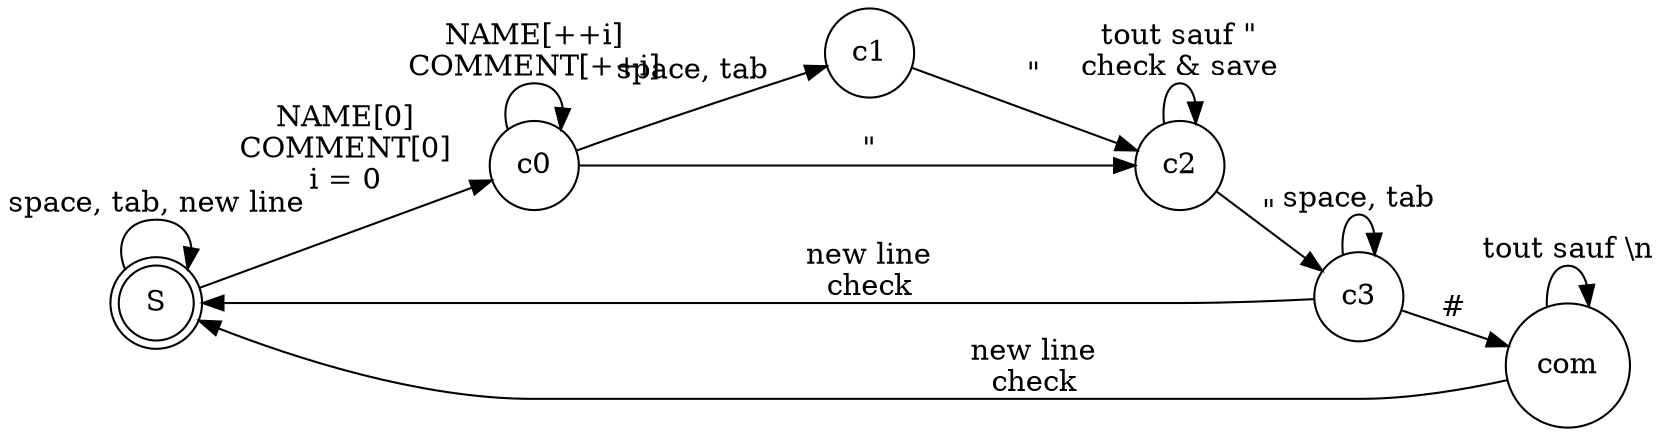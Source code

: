 digraph finite_state_machine {
    rankdir=LR;

    node [shape = doublecircle]; S;

    node [shape = circle];
    S -> S [ label = "space, tab, new line" ];
    S -> c0 [ label = "NAME[0]\nCOMMENT[0]\ni = 0" ];
    c0 -> c0 [ label = "NAME[++i]\nCOMMENT[++i]" ]
    c0 -> c1 [ label = "space, tab" ]
    c1 -> c2 [ label = "\"" ]
    c0 -> c2 [ label = "\"" ]
    c2 -> c2 [ label = "tout sauf \"\ncheck & save" ]
    c2 -> c3 [ label = "\"" ]
    c3 -> c3 [ label = "space, tab" ]
    c3 -> com [ label = "#" ]
    com -> com [ label = "tout sauf \\n" ]
    c3 -> S [ label = "new line\ncheck" ]
    com -> S [ label = "new line\ncheck" ]
}
